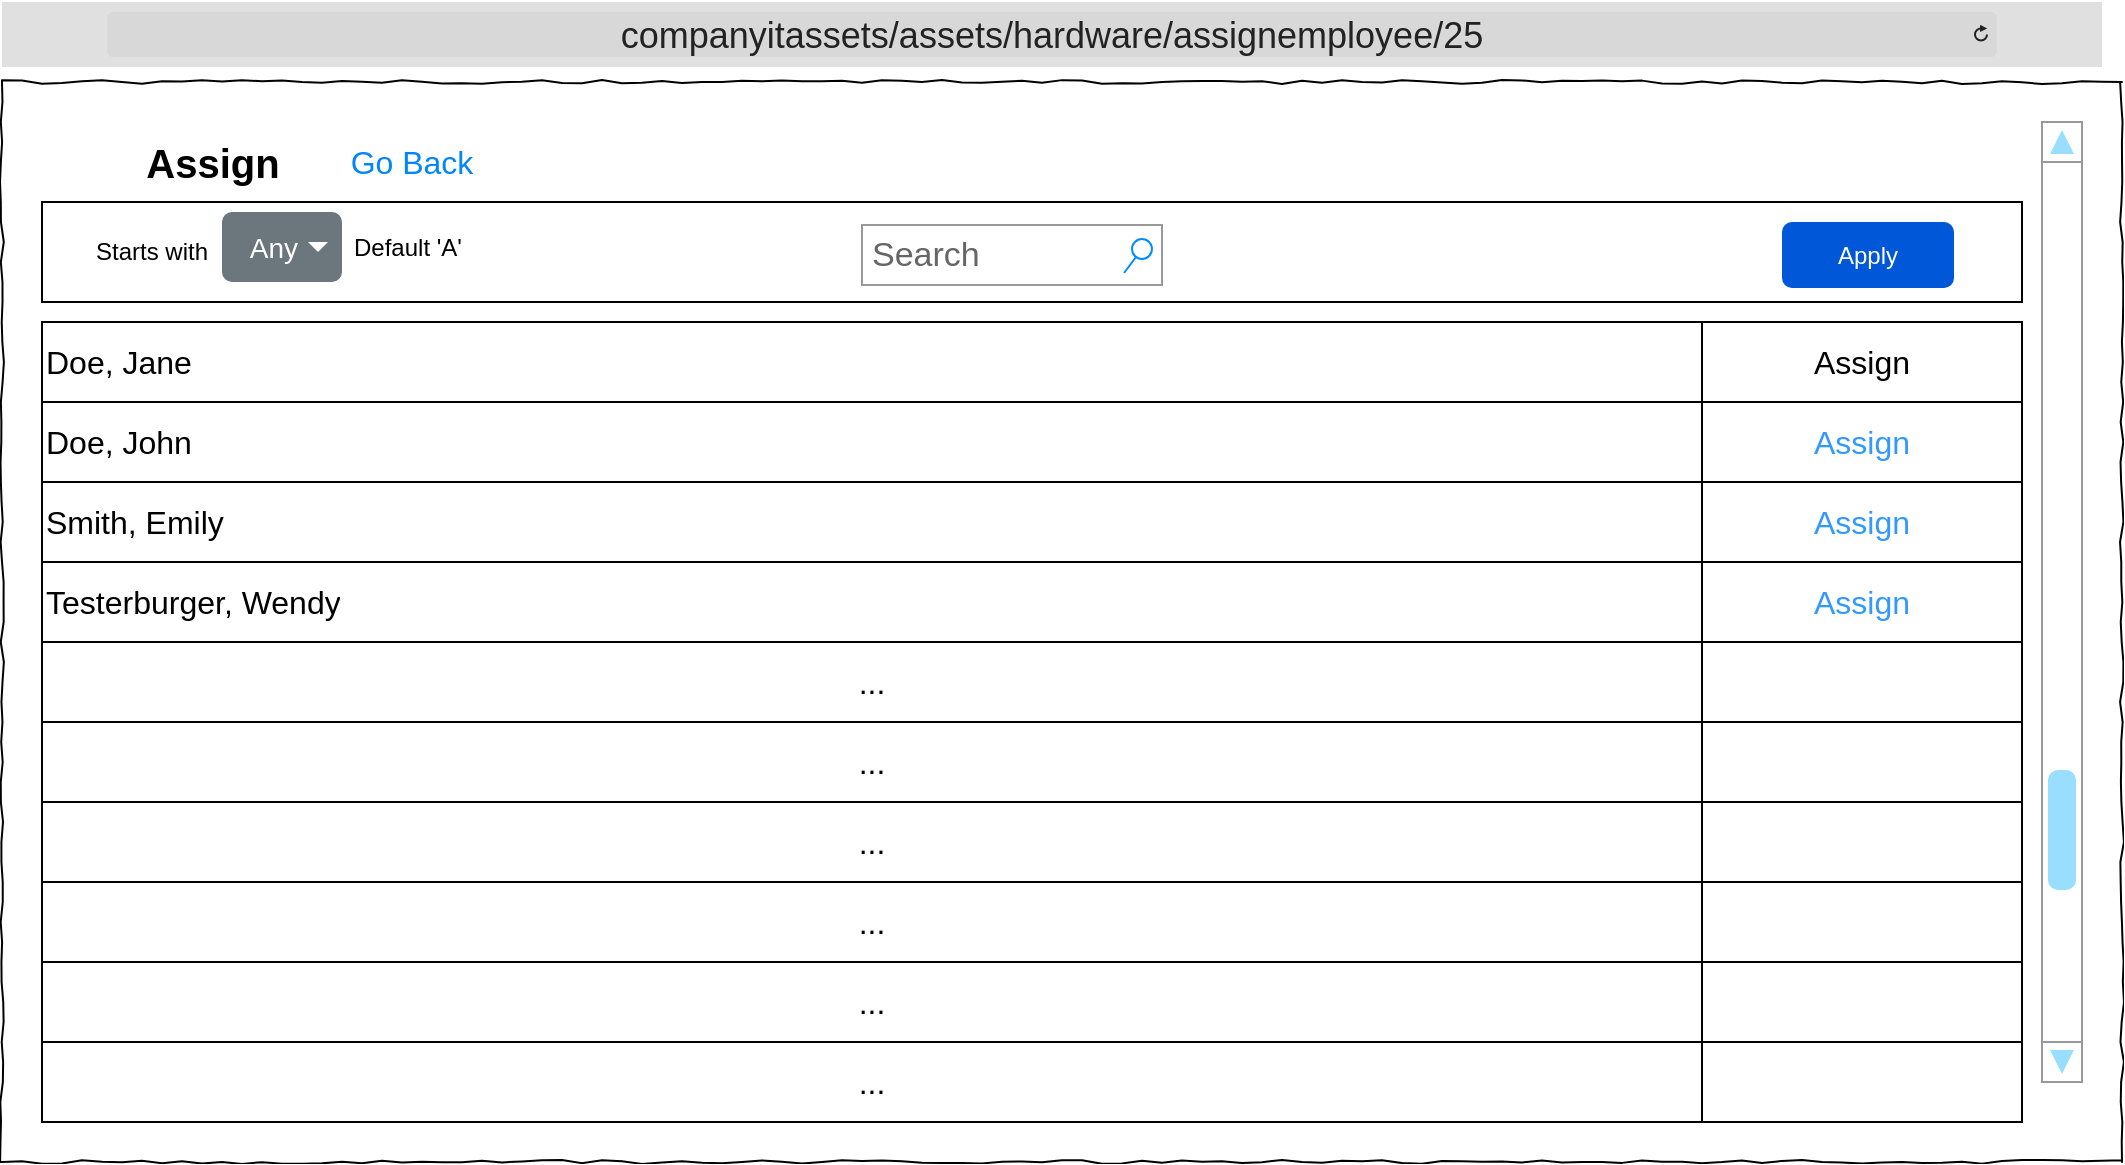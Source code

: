 <mxfile version="26.0.10">
  <diagram name="Page-1" id="03018318-947c-dd8e-b7a3-06fadd420f32">
    <mxGraphModel dx="1207" dy="765" grid="1" gridSize="10" guides="1" tooltips="1" connect="1" arrows="1" fold="1" page="1" pageScale="1" pageWidth="1100" pageHeight="850" background="none" math="0" shadow="0">
      <root>
        <mxCell id="0" />
        <mxCell id="1" parent="0" />
        <mxCell id="6DgqTnudn0VtPVxvnlF_-19" value="" style="rounded=0;whiteSpace=wrap;html=1;fillColor=none;" vertex="1" parent="1">
          <mxGeometry x="40" y="100" width="990" height="50" as="geometry" />
        </mxCell>
        <mxCell id="677b7b8949515195-1" value="" style="whiteSpace=wrap;html=1;rounded=0;shadow=0;labelBackgroundColor=none;strokeColor=#000000;strokeWidth=1;fillColor=none;fontFamily=Verdana;fontSize=12;fontColor=#000000;align=center;comic=1;" parent="1" vertex="1">
          <mxGeometry x="20" y="40" width="1060" height="540" as="geometry" />
        </mxCell>
        <mxCell id="zX-MKMj06BqSPDNbv460-1" value="&lt;font style=&quot;font-size: 18px;&quot;&gt;companyitassets/assets/hardware/assignemployee/25&lt;/font&gt;" style="html=1;strokeWidth=1;shadow=0;dashed=0;shape=mxgraph.ios7ui.url;fillColor=#e0e0e0;strokeColor=#c0c0c0;buttonText=;strokeColor2=#222222;fontColor=#222222;fontSize=8;spacingTop=2;align=center;whiteSpace=wrap;" parent="1" vertex="1">
          <mxGeometry x="20" width="1050" height="32.5" as="geometry" />
        </mxCell>
        <mxCell id="qXXK7IakLX90gNUS_IdI-1" value="&lt;font style=&quot;font-size: 20px;&quot;&gt;Assign&lt;/font&gt;" style="text;strokeColor=none;fillColor=none;html=1;fontSize=24;fontStyle=1;verticalAlign=middle;align=center;" parent="1" vertex="1">
          <mxGeometry x="50" y="60" width="150" height="40" as="geometry" />
        </mxCell>
        <mxCell id="qXXK7IakLX90gNUS_IdI-18" value="Go Back" style="html=1;shadow=0;dashed=0;shape=mxgraph.bootstrap.rrect;rSize=5;strokeColor=none;strokeWidth=1;fillColor=none;fontColor=#0085FC;whiteSpace=wrap;align=center;verticalAlign=middle;spacingLeft=0;fontStyle=0;fontSize=16;spacing=5;" parent="1" vertex="1">
          <mxGeometry x="190" y="60" width="70" height="40" as="geometry" />
        </mxCell>
        <mxCell id="6DgqTnudn0VtPVxvnlF_-14" value="Search" style="strokeWidth=1;shadow=0;dashed=0;align=center;html=1;shape=mxgraph.mockup.forms.searchBox;strokeColor=#999999;mainText=;strokeColor2=#008cff;fontColor=#666666;fontSize=17;align=left;spacingLeft=3;whiteSpace=wrap;" vertex="1" parent="1">
          <mxGeometry x="450" y="111.5" width="150" height="30" as="geometry" />
        </mxCell>
        <mxCell id="6DgqTnudn0VtPVxvnlF_-15" value="Starts with" style="text;html=1;align=center;verticalAlign=middle;whiteSpace=wrap;rounded=0;" vertex="1" parent="1">
          <mxGeometry x="50" y="110" width="90" height="30" as="geometry" />
        </mxCell>
        <mxCell id="6DgqTnudn0VtPVxvnlF_-16" value="Any" style="html=1;shadow=0;dashed=0;shape=mxgraph.bootstrap.rrect;rSize=5;strokeColor=none;strokeWidth=1;fillColor=#6C767D;fontColor=#ffffff;whiteSpace=wrap;align=right;verticalAlign=middle;fontStyle=0;fontSize=14;spacingRight=20;" vertex="1" parent="1">
          <mxGeometry x="130" y="105" width="60" height="35" as="geometry" />
        </mxCell>
        <mxCell id="6DgqTnudn0VtPVxvnlF_-17" value="" style="shape=triangle;direction=south;fillColor=#ffffff;strokeColor=none;perimeter=none;" vertex="1" parent="6DgqTnudn0VtPVxvnlF_-16">
          <mxGeometry x="1" y="0.5" width="10" height="5" relative="1" as="geometry">
            <mxPoint x="-17" y="-2.5" as="offset" />
          </mxGeometry>
        </mxCell>
        <mxCell id="6DgqTnudn0VtPVxvnlF_-18" value="Apply" style="rounded=1;fillColor=#0057D8;strokeColor=none;html=1;whiteSpace=wrap;fontColor=#ffffff;align=center;verticalAlign=middle;fontStyle=0;fontSize=12;sketch=0;" vertex="1" parent="1">
          <mxGeometry x="910" y="110" width="86" height="33" as="geometry" />
        </mxCell>
        <mxCell id="6DgqTnudn0VtPVxvnlF_-20" value="" style="shape=table;startSize=0;container=1;collapsible=0;childLayout=tableLayout;fontSize=16;align=left;" vertex="1" parent="1">
          <mxGeometry x="40" y="160" width="990" height="400" as="geometry" />
        </mxCell>
        <mxCell id="6DgqTnudn0VtPVxvnlF_-21" value="" style="shape=tableRow;horizontal=0;startSize=0;swimlaneHead=0;swimlaneBody=0;strokeColor=inherit;top=0;left=0;bottom=0;right=0;collapsible=0;dropTarget=0;fillColor=none;points=[[0,0.5],[1,0.5]];portConstraint=eastwest;fontSize=16;" vertex="1" parent="6DgqTnudn0VtPVxvnlF_-20">
          <mxGeometry width="990" height="40" as="geometry" />
        </mxCell>
        <mxCell id="6DgqTnudn0VtPVxvnlF_-22" value="Doe, Jane" style="shape=partialRectangle;html=1;whiteSpace=wrap;connectable=0;strokeColor=inherit;overflow=hidden;fillColor=none;top=0;left=0;bottom=0;right=0;pointerEvents=1;fontSize=16;align=left;" vertex="1" parent="6DgqTnudn0VtPVxvnlF_-21">
          <mxGeometry width="830" height="40" as="geometry">
            <mxRectangle width="830" height="40" as="alternateBounds" />
          </mxGeometry>
        </mxCell>
        <mxCell id="6DgqTnudn0VtPVxvnlF_-23" value="&lt;font style=&quot;color: light-dark(rgb(0, 0, 0), rgb(51, 153, 255));&quot;&gt;Assign&lt;/font&gt;" style="shape=partialRectangle;html=1;whiteSpace=wrap;connectable=0;strokeColor=inherit;overflow=hidden;fillColor=none;top=0;left=0;bottom=0;right=0;pointerEvents=1;fontSize=16;" vertex="1" parent="6DgqTnudn0VtPVxvnlF_-21">
          <mxGeometry x="830" width="160" height="40" as="geometry">
            <mxRectangle width="160" height="40" as="alternateBounds" />
          </mxGeometry>
        </mxCell>
        <mxCell id="6DgqTnudn0VtPVxvnlF_-25" value="" style="shape=tableRow;horizontal=0;startSize=0;swimlaneHead=0;swimlaneBody=0;strokeColor=inherit;top=0;left=0;bottom=0;right=0;collapsible=0;dropTarget=0;fillColor=none;points=[[0,0.5],[1,0.5]];portConstraint=eastwest;fontSize=16;" vertex="1" parent="6DgqTnudn0VtPVxvnlF_-20">
          <mxGeometry y="40" width="990" height="40" as="geometry" />
        </mxCell>
        <mxCell id="6DgqTnudn0VtPVxvnlF_-26" value="Doe, John" style="shape=partialRectangle;html=1;whiteSpace=wrap;connectable=0;strokeColor=inherit;overflow=hidden;fillColor=none;top=0;left=0;bottom=0;right=0;pointerEvents=1;fontSize=16;align=left;" vertex="1" parent="6DgqTnudn0VtPVxvnlF_-25">
          <mxGeometry width="830" height="40" as="geometry">
            <mxRectangle width="830" height="40" as="alternateBounds" />
          </mxGeometry>
        </mxCell>
        <mxCell id="6DgqTnudn0VtPVxvnlF_-27" value="&lt;span style=&quot;color: rgb(51, 153, 255);&quot;&gt;Assign&lt;/span&gt;" style="shape=partialRectangle;html=1;whiteSpace=wrap;connectable=0;strokeColor=inherit;overflow=hidden;fillColor=none;top=0;left=0;bottom=0;right=0;pointerEvents=1;fontSize=16;" vertex="1" parent="6DgqTnudn0VtPVxvnlF_-25">
          <mxGeometry x="830" width="160" height="40" as="geometry">
            <mxRectangle width="160" height="40" as="alternateBounds" />
          </mxGeometry>
        </mxCell>
        <mxCell id="6DgqTnudn0VtPVxvnlF_-29" value="" style="shape=tableRow;horizontal=0;startSize=0;swimlaneHead=0;swimlaneBody=0;strokeColor=inherit;top=0;left=0;bottom=0;right=0;collapsible=0;dropTarget=0;fillColor=none;points=[[0,0.5],[1,0.5]];portConstraint=eastwest;fontSize=16;" vertex="1" parent="6DgqTnudn0VtPVxvnlF_-20">
          <mxGeometry y="80" width="990" height="40" as="geometry" />
        </mxCell>
        <mxCell id="6DgqTnudn0VtPVxvnlF_-30" value="Smith, Emily" style="shape=partialRectangle;html=1;whiteSpace=wrap;connectable=0;strokeColor=inherit;overflow=hidden;fillColor=none;top=0;left=0;bottom=0;right=0;pointerEvents=1;fontSize=16;align=left;" vertex="1" parent="6DgqTnudn0VtPVxvnlF_-29">
          <mxGeometry width="830" height="40" as="geometry">
            <mxRectangle width="830" height="40" as="alternateBounds" />
          </mxGeometry>
        </mxCell>
        <mxCell id="6DgqTnudn0VtPVxvnlF_-31" value="&lt;span style=&quot;color: rgb(51, 153, 255);&quot;&gt;Assign&lt;/span&gt;" style="shape=partialRectangle;html=1;whiteSpace=wrap;connectable=0;strokeColor=inherit;overflow=hidden;fillColor=none;top=0;left=0;bottom=0;right=0;pointerEvents=1;fontSize=16;" vertex="1" parent="6DgqTnudn0VtPVxvnlF_-29">
          <mxGeometry x="830" width="160" height="40" as="geometry">
            <mxRectangle width="160" height="40" as="alternateBounds" />
          </mxGeometry>
        </mxCell>
        <mxCell id="6DgqTnudn0VtPVxvnlF_-33" style="shape=tableRow;horizontal=0;startSize=0;swimlaneHead=0;swimlaneBody=0;strokeColor=inherit;top=0;left=0;bottom=0;right=0;collapsible=0;dropTarget=0;fillColor=none;points=[[0,0.5],[1,0.5]];portConstraint=eastwest;fontSize=16;" vertex="1" parent="6DgqTnudn0VtPVxvnlF_-20">
          <mxGeometry y="120" width="990" height="40" as="geometry" />
        </mxCell>
        <mxCell id="6DgqTnudn0VtPVxvnlF_-34" value="Testerburger, Wendy" style="shape=partialRectangle;html=1;whiteSpace=wrap;connectable=0;strokeColor=inherit;overflow=hidden;fillColor=none;top=0;left=0;bottom=0;right=0;pointerEvents=1;fontSize=16;align=left;" vertex="1" parent="6DgqTnudn0VtPVxvnlF_-33">
          <mxGeometry width="830" height="40" as="geometry">
            <mxRectangle width="830" height="40" as="alternateBounds" />
          </mxGeometry>
        </mxCell>
        <mxCell id="6DgqTnudn0VtPVxvnlF_-35" value="&lt;span style=&quot;color: rgb(51, 153, 255);&quot;&gt;Assign&lt;/span&gt;" style="shape=partialRectangle;html=1;whiteSpace=wrap;connectable=0;strokeColor=inherit;overflow=hidden;fillColor=none;top=0;left=0;bottom=0;right=0;pointerEvents=1;fontSize=16;" vertex="1" parent="6DgqTnudn0VtPVxvnlF_-33">
          <mxGeometry x="830" width="160" height="40" as="geometry">
            <mxRectangle width="160" height="40" as="alternateBounds" />
          </mxGeometry>
        </mxCell>
        <mxCell id="6DgqTnudn0VtPVxvnlF_-36" style="shape=tableRow;horizontal=0;startSize=0;swimlaneHead=0;swimlaneBody=0;strokeColor=inherit;top=0;left=0;bottom=0;right=0;collapsible=0;dropTarget=0;fillColor=none;points=[[0,0.5],[1,0.5]];portConstraint=eastwest;fontSize=16;" vertex="1" parent="6DgqTnudn0VtPVxvnlF_-20">
          <mxGeometry y="160" width="990" height="40" as="geometry" />
        </mxCell>
        <mxCell id="6DgqTnudn0VtPVxvnlF_-37" value="..." style="shape=partialRectangle;html=1;whiteSpace=wrap;connectable=0;strokeColor=inherit;overflow=hidden;fillColor=none;top=0;left=0;bottom=0;right=0;pointerEvents=1;fontSize=16;" vertex="1" parent="6DgqTnudn0VtPVxvnlF_-36">
          <mxGeometry width="830" height="40" as="geometry">
            <mxRectangle width="830" height="40" as="alternateBounds" />
          </mxGeometry>
        </mxCell>
        <mxCell id="6DgqTnudn0VtPVxvnlF_-38" style="shape=partialRectangle;html=1;whiteSpace=wrap;connectable=0;strokeColor=inherit;overflow=hidden;fillColor=none;top=0;left=0;bottom=0;right=0;pointerEvents=1;fontSize=16;" vertex="1" parent="6DgqTnudn0VtPVxvnlF_-36">
          <mxGeometry x="830" width="160" height="40" as="geometry">
            <mxRectangle width="160" height="40" as="alternateBounds" />
          </mxGeometry>
        </mxCell>
        <mxCell id="6DgqTnudn0VtPVxvnlF_-39" style="shape=tableRow;horizontal=0;startSize=0;swimlaneHead=0;swimlaneBody=0;strokeColor=inherit;top=0;left=0;bottom=0;right=0;collapsible=0;dropTarget=0;fillColor=none;points=[[0,0.5],[1,0.5]];portConstraint=eastwest;fontSize=16;" vertex="1" parent="6DgqTnudn0VtPVxvnlF_-20">
          <mxGeometry y="200" width="990" height="40" as="geometry" />
        </mxCell>
        <mxCell id="6DgqTnudn0VtPVxvnlF_-40" value="..." style="shape=partialRectangle;html=1;whiteSpace=wrap;connectable=0;strokeColor=inherit;overflow=hidden;fillColor=none;top=0;left=0;bottom=0;right=0;pointerEvents=1;fontSize=16;" vertex="1" parent="6DgqTnudn0VtPVxvnlF_-39">
          <mxGeometry width="830" height="40" as="geometry">
            <mxRectangle width="830" height="40" as="alternateBounds" />
          </mxGeometry>
        </mxCell>
        <mxCell id="6DgqTnudn0VtPVxvnlF_-41" style="shape=partialRectangle;html=1;whiteSpace=wrap;connectable=0;strokeColor=inherit;overflow=hidden;fillColor=none;top=0;left=0;bottom=0;right=0;pointerEvents=1;fontSize=16;" vertex="1" parent="6DgqTnudn0VtPVxvnlF_-39">
          <mxGeometry x="830" width="160" height="40" as="geometry">
            <mxRectangle width="160" height="40" as="alternateBounds" />
          </mxGeometry>
        </mxCell>
        <mxCell id="6DgqTnudn0VtPVxvnlF_-42" style="shape=tableRow;horizontal=0;startSize=0;swimlaneHead=0;swimlaneBody=0;strokeColor=inherit;top=0;left=0;bottom=0;right=0;collapsible=0;dropTarget=0;fillColor=none;points=[[0,0.5],[1,0.5]];portConstraint=eastwest;fontSize=16;" vertex="1" parent="6DgqTnudn0VtPVxvnlF_-20">
          <mxGeometry y="240" width="990" height="40" as="geometry" />
        </mxCell>
        <mxCell id="6DgqTnudn0VtPVxvnlF_-43" value="..." style="shape=partialRectangle;html=1;whiteSpace=wrap;connectable=0;strokeColor=inherit;overflow=hidden;fillColor=none;top=0;left=0;bottom=0;right=0;pointerEvents=1;fontSize=16;" vertex="1" parent="6DgqTnudn0VtPVxvnlF_-42">
          <mxGeometry width="830" height="40" as="geometry">
            <mxRectangle width="830" height="40" as="alternateBounds" />
          </mxGeometry>
        </mxCell>
        <mxCell id="6DgqTnudn0VtPVxvnlF_-44" style="shape=partialRectangle;html=1;whiteSpace=wrap;connectable=0;strokeColor=inherit;overflow=hidden;fillColor=none;top=0;left=0;bottom=0;right=0;pointerEvents=1;fontSize=16;" vertex="1" parent="6DgqTnudn0VtPVxvnlF_-42">
          <mxGeometry x="830" width="160" height="40" as="geometry">
            <mxRectangle width="160" height="40" as="alternateBounds" />
          </mxGeometry>
        </mxCell>
        <mxCell id="6DgqTnudn0VtPVxvnlF_-45" style="shape=tableRow;horizontal=0;startSize=0;swimlaneHead=0;swimlaneBody=0;strokeColor=inherit;top=0;left=0;bottom=0;right=0;collapsible=0;dropTarget=0;fillColor=none;points=[[0,0.5],[1,0.5]];portConstraint=eastwest;fontSize=16;" vertex="1" parent="6DgqTnudn0VtPVxvnlF_-20">
          <mxGeometry y="280" width="990" height="40" as="geometry" />
        </mxCell>
        <mxCell id="6DgqTnudn0VtPVxvnlF_-46" value="..." style="shape=partialRectangle;html=1;whiteSpace=wrap;connectable=0;strokeColor=inherit;overflow=hidden;fillColor=none;top=0;left=0;bottom=0;right=0;pointerEvents=1;fontSize=16;" vertex="1" parent="6DgqTnudn0VtPVxvnlF_-45">
          <mxGeometry width="830" height="40" as="geometry">
            <mxRectangle width="830" height="40" as="alternateBounds" />
          </mxGeometry>
        </mxCell>
        <mxCell id="6DgqTnudn0VtPVxvnlF_-47" style="shape=partialRectangle;html=1;whiteSpace=wrap;connectable=0;strokeColor=inherit;overflow=hidden;fillColor=none;top=0;left=0;bottom=0;right=0;pointerEvents=1;fontSize=16;" vertex="1" parent="6DgqTnudn0VtPVxvnlF_-45">
          <mxGeometry x="830" width="160" height="40" as="geometry">
            <mxRectangle width="160" height="40" as="alternateBounds" />
          </mxGeometry>
        </mxCell>
        <mxCell id="6DgqTnudn0VtPVxvnlF_-48" style="shape=tableRow;horizontal=0;startSize=0;swimlaneHead=0;swimlaneBody=0;strokeColor=inherit;top=0;left=0;bottom=0;right=0;collapsible=0;dropTarget=0;fillColor=none;points=[[0,0.5],[1,0.5]];portConstraint=eastwest;fontSize=16;" vertex="1" parent="6DgqTnudn0VtPVxvnlF_-20">
          <mxGeometry y="320" width="990" height="40" as="geometry" />
        </mxCell>
        <mxCell id="6DgqTnudn0VtPVxvnlF_-49" value="..." style="shape=partialRectangle;html=1;whiteSpace=wrap;connectable=0;strokeColor=inherit;overflow=hidden;fillColor=none;top=0;left=0;bottom=0;right=0;pointerEvents=1;fontSize=16;" vertex="1" parent="6DgqTnudn0VtPVxvnlF_-48">
          <mxGeometry width="830" height="40" as="geometry">
            <mxRectangle width="830" height="40" as="alternateBounds" />
          </mxGeometry>
        </mxCell>
        <mxCell id="6DgqTnudn0VtPVxvnlF_-50" style="shape=partialRectangle;html=1;whiteSpace=wrap;connectable=0;strokeColor=inherit;overflow=hidden;fillColor=none;top=0;left=0;bottom=0;right=0;pointerEvents=1;fontSize=16;" vertex="1" parent="6DgqTnudn0VtPVxvnlF_-48">
          <mxGeometry x="830" width="160" height="40" as="geometry">
            <mxRectangle width="160" height="40" as="alternateBounds" />
          </mxGeometry>
        </mxCell>
        <mxCell id="6DgqTnudn0VtPVxvnlF_-51" style="shape=tableRow;horizontal=0;startSize=0;swimlaneHead=0;swimlaneBody=0;strokeColor=inherit;top=0;left=0;bottom=0;right=0;collapsible=0;dropTarget=0;fillColor=none;points=[[0,0.5],[1,0.5]];portConstraint=eastwest;fontSize=16;" vertex="1" parent="6DgqTnudn0VtPVxvnlF_-20">
          <mxGeometry y="360" width="990" height="40" as="geometry" />
        </mxCell>
        <mxCell id="6DgqTnudn0VtPVxvnlF_-52" value="..." style="shape=partialRectangle;html=1;whiteSpace=wrap;connectable=0;strokeColor=inherit;overflow=hidden;fillColor=none;top=0;left=0;bottom=0;right=0;pointerEvents=1;fontSize=16;" vertex="1" parent="6DgqTnudn0VtPVxvnlF_-51">
          <mxGeometry width="830" height="40" as="geometry">
            <mxRectangle width="830" height="40" as="alternateBounds" />
          </mxGeometry>
        </mxCell>
        <mxCell id="6DgqTnudn0VtPVxvnlF_-53" style="shape=partialRectangle;html=1;whiteSpace=wrap;connectable=0;strokeColor=inherit;overflow=hidden;fillColor=none;top=0;left=0;bottom=0;right=0;pointerEvents=1;fontSize=16;" vertex="1" parent="6DgqTnudn0VtPVxvnlF_-51">
          <mxGeometry x="830" width="160" height="40" as="geometry">
            <mxRectangle width="160" height="40" as="alternateBounds" />
          </mxGeometry>
        </mxCell>
        <mxCell id="6DgqTnudn0VtPVxvnlF_-54" value="Default &#39;A&#39;" style="text;strokeColor=none;fillColor=none;align=left;verticalAlign=middle;spacingLeft=4;spacingRight=4;overflow=hidden;points=[[0,0.5],[1,0.5]];portConstraint=eastwest;rotatable=0;whiteSpace=wrap;html=1;fontColor=light-dark(#000000,#7D7D7D);" vertex="1" parent="1">
          <mxGeometry x="190" y="107.5" width="80" height="30" as="geometry" />
        </mxCell>
        <mxCell id="6DgqTnudn0VtPVxvnlF_-55" value="" style="verticalLabelPosition=bottom;shadow=0;dashed=0;align=center;html=1;verticalAlign=top;strokeWidth=1;shape=mxgraph.mockup.navigation.scrollBar;strokeColor=#999999;barPos=20;fillColor2=#99ddff;strokeColor2=none;direction=north;" vertex="1" parent="1">
          <mxGeometry x="1040" y="60" width="20" height="480" as="geometry" />
        </mxCell>
      </root>
    </mxGraphModel>
  </diagram>
</mxfile>
